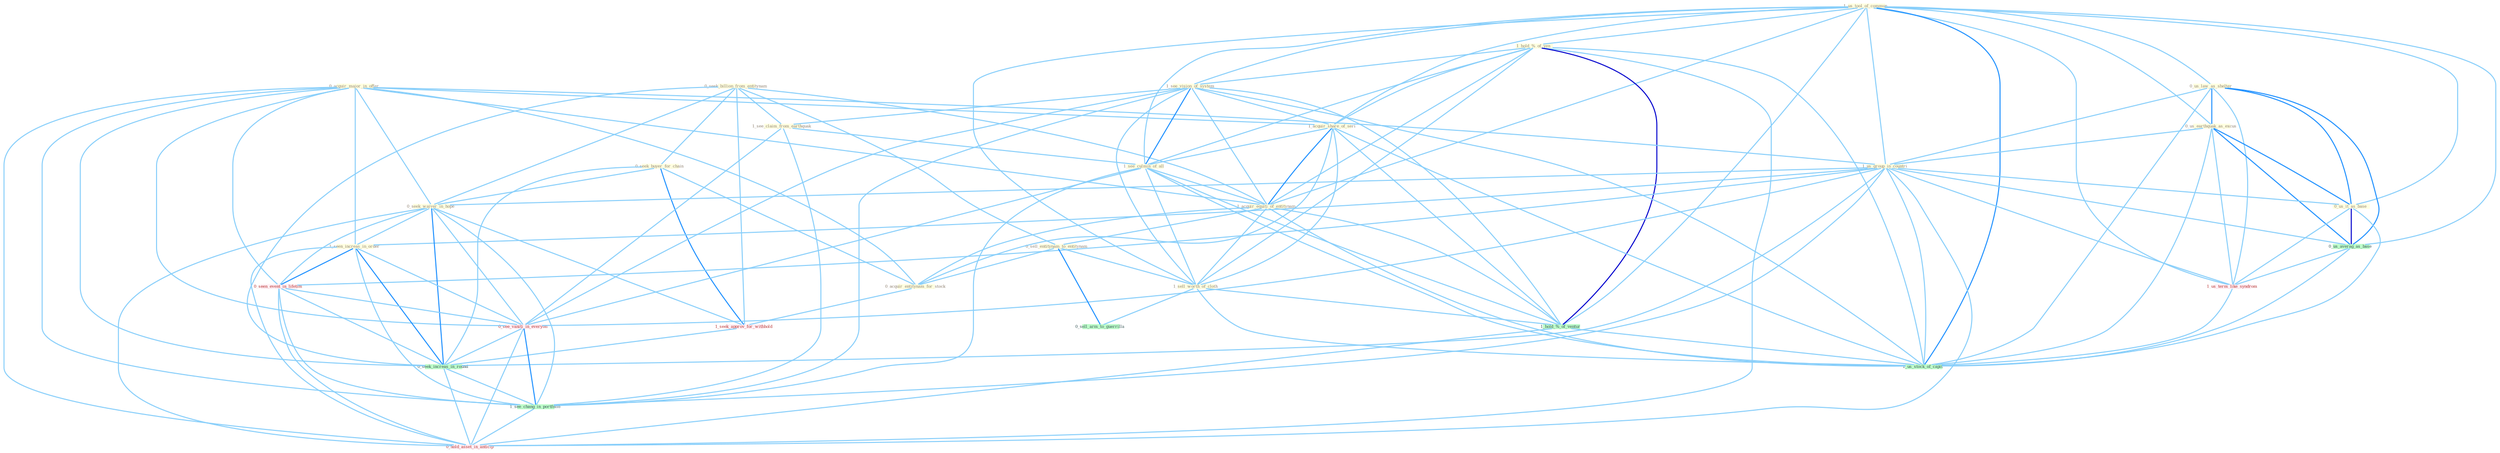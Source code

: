 Graph G{ 
    node
    [shape=polygon,style=filled,width=.5,height=.06,color="#BDFCC9",fixedsize=true,fontsize=4,
    fontcolor="#2f4f4f"];
    {node
    [color="#ffffe0", fontcolor="#8b7d6b"] "0_seek_billion_from_entitynam " "1_us_tool_of_commun " "0_us_law_as_shelter " "1_hold_%_of_yen " "0_us_earthquak_as_excus " "0_seek_buyer_for_chain " "0_acquir_major_in_offer " "1_us_group_in_countri " "1_see_vision_of_system " "1_acquir_share_of_seri " "1_see_claim_from_earthquak " "0_seek_waiver_in_hope " "1_seen_increas_in_order " "0_us_it_as_base " "1_see_culmin_of_all " "1_acquir_equiti_of_entitynam " "0_sell_entitynam_to_entitynam " "1_sell_worth_of_cloth " "0_acquir_entitynam_for_stock "}
{node [color="#fff0f5", fontcolor="#b22222"] "0_seen_event_in_lifetim " "1_us_term_like_syndrom " "1_seek_approv_for_withhold " "0_see_vaniti_in_everyon " "0_hold_asset_in_anticip "}
edge [color="#B0E2FF"];

	"0_seek_billion_from_entitynam " -- "0_seek_buyer_for_chain " [w="1", color="#87cefa" ];
	"0_seek_billion_from_entitynam " -- "1_see_claim_from_earthquak " [w="1", color="#87cefa" ];
	"0_seek_billion_from_entitynam " -- "0_seek_waiver_in_hope " [w="1", color="#87cefa" ];
	"0_seek_billion_from_entitynam " -- "1_acquir_equiti_of_entitynam " [w="1", color="#87cefa" ];
	"0_seek_billion_from_entitynam " -- "0_sell_entitynam_to_entitynam " [w="1", color="#87cefa" ];
	"0_seek_billion_from_entitynam " -- "1_seek_approv_for_withhold " [w="1", color="#87cefa" ];
	"0_seek_billion_from_entitynam " -- "0_seek_increas_in_round " [w="1", color="#87cefa" ];
	"1_us_tool_of_commun " -- "0_us_law_as_shelter " [w="1", color="#87cefa" ];
	"1_us_tool_of_commun " -- "1_hold_%_of_yen " [w="1", color="#87cefa" ];
	"1_us_tool_of_commun " -- "0_us_earthquak_as_excus " [w="1", color="#87cefa" ];
	"1_us_tool_of_commun " -- "1_us_group_in_countri " [w="1", color="#87cefa" ];
	"1_us_tool_of_commun " -- "1_see_vision_of_system " [w="1", color="#87cefa" ];
	"1_us_tool_of_commun " -- "1_acquir_share_of_seri " [w="1", color="#87cefa" ];
	"1_us_tool_of_commun " -- "0_us_it_as_base " [w="1", color="#87cefa" ];
	"1_us_tool_of_commun " -- "1_see_culmin_of_all " [w="1", color="#87cefa" ];
	"1_us_tool_of_commun " -- "1_acquir_equiti_of_entitynam " [w="1", color="#87cefa" ];
	"1_us_tool_of_commun " -- "1_sell_worth_of_cloth " [w="1", color="#87cefa" ];
	"1_us_tool_of_commun " -- "0_us_averag_as_base " [w="1", color="#87cefa" ];
	"1_us_tool_of_commun " -- "1_us_term_like_syndrom " [w="1", color="#87cefa" ];
	"1_us_tool_of_commun " -- "1_hold_%_of_ventur " [w="1", color="#87cefa" ];
	"1_us_tool_of_commun " -- "1_us_stock_of_capit " [w="2", color="#1e90ff" , len=0.8];
	"0_us_law_as_shelter " -- "0_us_earthquak_as_excus " [w="2", color="#1e90ff" , len=0.8];
	"0_us_law_as_shelter " -- "1_us_group_in_countri " [w="1", color="#87cefa" ];
	"0_us_law_as_shelter " -- "0_us_it_as_base " [w="2", color="#1e90ff" , len=0.8];
	"0_us_law_as_shelter " -- "0_us_averag_as_base " [w="2", color="#1e90ff" , len=0.8];
	"0_us_law_as_shelter " -- "1_us_term_like_syndrom " [w="1", color="#87cefa" ];
	"0_us_law_as_shelter " -- "1_us_stock_of_capit " [w="1", color="#87cefa" ];
	"1_hold_%_of_yen " -- "1_see_vision_of_system " [w="1", color="#87cefa" ];
	"1_hold_%_of_yen " -- "1_acquir_share_of_seri " [w="1", color="#87cefa" ];
	"1_hold_%_of_yen " -- "1_see_culmin_of_all " [w="1", color="#87cefa" ];
	"1_hold_%_of_yen " -- "1_acquir_equiti_of_entitynam " [w="1", color="#87cefa" ];
	"1_hold_%_of_yen " -- "1_sell_worth_of_cloth " [w="1", color="#87cefa" ];
	"1_hold_%_of_yen " -- "1_hold_%_of_ventur " [w="3", color="#0000cd" , len=0.6];
	"1_hold_%_of_yen " -- "1_us_stock_of_capit " [w="1", color="#87cefa" ];
	"1_hold_%_of_yen " -- "0_hold_asset_in_anticip " [w="1", color="#87cefa" ];
	"0_us_earthquak_as_excus " -- "1_us_group_in_countri " [w="1", color="#87cefa" ];
	"0_us_earthquak_as_excus " -- "0_us_it_as_base " [w="2", color="#1e90ff" , len=0.8];
	"0_us_earthquak_as_excus " -- "0_us_averag_as_base " [w="2", color="#1e90ff" , len=0.8];
	"0_us_earthquak_as_excus " -- "1_us_term_like_syndrom " [w="1", color="#87cefa" ];
	"0_us_earthquak_as_excus " -- "1_us_stock_of_capit " [w="1", color="#87cefa" ];
	"0_seek_buyer_for_chain " -- "0_seek_waiver_in_hope " [w="1", color="#87cefa" ];
	"0_seek_buyer_for_chain " -- "0_acquir_entitynam_for_stock " [w="1", color="#87cefa" ];
	"0_seek_buyer_for_chain " -- "1_seek_approv_for_withhold " [w="2", color="#1e90ff" , len=0.8];
	"0_seek_buyer_for_chain " -- "0_seek_increas_in_round " [w="1", color="#87cefa" ];
	"0_acquir_major_in_offer " -- "1_us_group_in_countri " [w="1", color="#87cefa" ];
	"0_acquir_major_in_offer " -- "1_acquir_share_of_seri " [w="1", color="#87cefa" ];
	"0_acquir_major_in_offer " -- "0_seek_waiver_in_hope " [w="1", color="#87cefa" ];
	"0_acquir_major_in_offer " -- "1_seen_increas_in_order " [w="1", color="#87cefa" ];
	"0_acquir_major_in_offer " -- "1_acquir_equiti_of_entitynam " [w="1", color="#87cefa" ];
	"0_acquir_major_in_offer " -- "0_acquir_entitynam_for_stock " [w="1", color="#87cefa" ];
	"0_acquir_major_in_offer " -- "0_seen_event_in_lifetim " [w="1", color="#87cefa" ];
	"0_acquir_major_in_offer " -- "0_see_vaniti_in_everyon " [w="1", color="#87cefa" ];
	"0_acquir_major_in_offer " -- "0_seek_increas_in_round " [w="1", color="#87cefa" ];
	"0_acquir_major_in_offer " -- "1_see_chang_in_portfolio " [w="1", color="#87cefa" ];
	"0_acquir_major_in_offer " -- "0_hold_asset_in_anticip " [w="1", color="#87cefa" ];
	"1_us_group_in_countri " -- "0_seek_waiver_in_hope " [w="1", color="#87cefa" ];
	"1_us_group_in_countri " -- "1_seen_increas_in_order " [w="1", color="#87cefa" ];
	"1_us_group_in_countri " -- "0_us_it_as_base " [w="1", color="#87cefa" ];
	"1_us_group_in_countri " -- "0_seen_event_in_lifetim " [w="1", color="#87cefa" ];
	"1_us_group_in_countri " -- "0_us_averag_as_base " [w="1", color="#87cefa" ];
	"1_us_group_in_countri " -- "1_us_term_like_syndrom " [w="1", color="#87cefa" ];
	"1_us_group_in_countri " -- "0_see_vaniti_in_everyon " [w="1", color="#87cefa" ];
	"1_us_group_in_countri " -- "0_seek_increas_in_round " [w="1", color="#87cefa" ];
	"1_us_group_in_countri " -- "1_us_stock_of_capit " [w="1", color="#87cefa" ];
	"1_us_group_in_countri " -- "1_see_chang_in_portfolio " [w="1", color="#87cefa" ];
	"1_us_group_in_countri " -- "0_hold_asset_in_anticip " [w="1", color="#87cefa" ];
	"1_see_vision_of_system " -- "1_acquir_share_of_seri " [w="1", color="#87cefa" ];
	"1_see_vision_of_system " -- "1_see_claim_from_earthquak " [w="1", color="#87cefa" ];
	"1_see_vision_of_system " -- "1_see_culmin_of_all " [w="2", color="#1e90ff" , len=0.8];
	"1_see_vision_of_system " -- "1_acquir_equiti_of_entitynam " [w="1", color="#87cefa" ];
	"1_see_vision_of_system " -- "1_sell_worth_of_cloth " [w="1", color="#87cefa" ];
	"1_see_vision_of_system " -- "1_hold_%_of_ventur " [w="1", color="#87cefa" ];
	"1_see_vision_of_system " -- "0_see_vaniti_in_everyon " [w="1", color="#87cefa" ];
	"1_see_vision_of_system " -- "1_us_stock_of_capit " [w="1", color="#87cefa" ];
	"1_see_vision_of_system " -- "1_see_chang_in_portfolio " [w="1", color="#87cefa" ];
	"1_acquir_share_of_seri " -- "1_see_culmin_of_all " [w="1", color="#87cefa" ];
	"1_acquir_share_of_seri " -- "1_acquir_equiti_of_entitynam " [w="2", color="#1e90ff" , len=0.8];
	"1_acquir_share_of_seri " -- "1_sell_worth_of_cloth " [w="1", color="#87cefa" ];
	"1_acquir_share_of_seri " -- "0_acquir_entitynam_for_stock " [w="1", color="#87cefa" ];
	"1_acquir_share_of_seri " -- "1_hold_%_of_ventur " [w="1", color="#87cefa" ];
	"1_acquir_share_of_seri " -- "1_us_stock_of_capit " [w="1", color="#87cefa" ];
	"1_see_claim_from_earthquak " -- "1_see_culmin_of_all " [w="1", color="#87cefa" ];
	"1_see_claim_from_earthquak " -- "0_see_vaniti_in_everyon " [w="1", color="#87cefa" ];
	"1_see_claim_from_earthquak " -- "1_see_chang_in_portfolio " [w="1", color="#87cefa" ];
	"0_seek_waiver_in_hope " -- "1_seen_increas_in_order " [w="1", color="#87cefa" ];
	"0_seek_waiver_in_hope " -- "0_seen_event_in_lifetim " [w="1", color="#87cefa" ];
	"0_seek_waiver_in_hope " -- "1_seek_approv_for_withhold " [w="1", color="#87cefa" ];
	"0_seek_waiver_in_hope " -- "0_see_vaniti_in_everyon " [w="1", color="#87cefa" ];
	"0_seek_waiver_in_hope " -- "0_seek_increas_in_round " [w="2", color="#1e90ff" , len=0.8];
	"0_seek_waiver_in_hope " -- "1_see_chang_in_portfolio " [w="1", color="#87cefa" ];
	"0_seek_waiver_in_hope " -- "0_hold_asset_in_anticip " [w="1", color="#87cefa" ];
	"1_seen_increas_in_order " -- "0_seen_event_in_lifetim " [w="2", color="#1e90ff" , len=0.8];
	"1_seen_increas_in_order " -- "0_see_vaniti_in_everyon " [w="1", color="#87cefa" ];
	"1_seen_increas_in_order " -- "0_seek_increas_in_round " [w="2", color="#1e90ff" , len=0.8];
	"1_seen_increas_in_order " -- "1_see_chang_in_portfolio " [w="1", color="#87cefa" ];
	"1_seen_increas_in_order " -- "0_hold_asset_in_anticip " [w="1", color="#87cefa" ];
	"0_us_it_as_base " -- "0_us_averag_as_base " [w="3", color="#0000cd" , len=0.6];
	"0_us_it_as_base " -- "1_us_term_like_syndrom " [w="1", color="#87cefa" ];
	"0_us_it_as_base " -- "1_us_stock_of_capit " [w="1", color="#87cefa" ];
	"1_see_culmin_of_all " -- "1_acquir_equiti_of_entitynam " [w="1", color="#87cefa" ];
	"1_see_culmin_of_all " -- "1_sell_worth_of_cloth " [w="1", color="#87cefa" ];
	"1_see_culmin_of_all " -- "1_hold_%_of_ventur " [w="1", color="#87cefa" ];
	"1_see_culmin_of_all " -- "0_see_vaniti_in_everyon " [w="1", color="#87cefa" ];
	"1_see_culmin_of_all " -- "1_us_stock_of_capit " [w="1", color="#87cefa" ];
	"1_see_culmin_of_all " -- "1_see_chang_in_portfolio " [w="1", color="#87cefa" ];
	"1_acquir_equiti_of_entitynam " -- "0_sell_entitynam_to_entitynam " [w="1", color="#87cefa" ];
	"1_acquir_equiti_of_entitynam " -- "1_sell_worth_of_cloth " [w="1", color="#87cefa" ];
	"1_acquir_equiti_of_entitynam " -- "0_acquir_entitynam_for_stock " [w="1", color="#87cefa" ];
	"1_acquir_equiti_of_entitynam " -- "1_hold_%_of_ventur " [w="1", color="#87cefa" ];
	"1_acquir_equiti_of_entitynam " -- "1_us_stock_of_capit " [w="1", color="#87cefa" ];
	"0_sell_entitynam_to_entitynam " -- "1_sell_worth_of_cloth " [w="1", color="#87cefa" ];
	"0_sell_entitynam_to_entitynam " -- "0_acquir_entitynam_for_stock " [w="1", color="#87cefa" ];
	"0_sell_entitynam_to_entitynam " -- "0_sell_arm_to_guerrilla " [w="2", color="#1e90ff" , len=0.8];
	"1_sell_worth_of_cloth " -- "1_hold_%_of_ventur " [w="1", color="#87cefa" ];
	"1_sell_worth_of_cloth " -- "0_sell_arm_to_guerrilla " [w="1", color="#87cefa" ];
	"1_sell_worth_of_cloth " -- "1_us_stock_of_capit " [w="1", color="#87cefa" ];
	"0_acquir_entitynam_for_stock " -- "1_seek_approv_for_withhold " [w="1", color="#87cefa" ];
	"0_seen_event_in_lifetim " -- "0_see_vaniti_in_everyon " [w="1", color="#87cefa" ];
	"0_seen_event_in_lifetim " -- "0_seek_increas_in_round " [w="1", color="#87cefa" ];
	"0_seen_event_in_lifetim " -- "1_see_chang_in_portfolio " [w="1", color="#87cefa" ];
	"0_seen_event_in_lifetim " -- "0_hold_asset_in_anticip " [w="1", color="#87cefa" ];
	"0_us_averag_as_base " -- "1_us_term_like_syndrom " [w="1", color="#87cefa" ];
	"0_us_averag_as_base " -- "1_us_stock_of_capit " [w="1", color="#87cefa" ];
	"1_us_term_like_syndrom " -- "1_us_stock_of_capit " [w="1", color="#87cefa" ];
	"1_seek_approv_for_withhold " -- "0_seek_increas_in_round " [w="1", color="#87cefa" ];
	"1_hold_%_of_ventur " -- "1_us_stock_of_capit " [w="1", color="#87cefa" ];
	"1_hold_%_of_ventur " -- "0_hold_asset_in_anticip " [w="1", color="#87cefa" ];
	"0_see_vaniti_in_everyon " -- "0_seek_increas_in_round " [w="1", color="#87cefa" ];
	"0_see_vaniti_in_everyon " -- "1_see_chang_in_portfolio " [w="2", color="#1e90ff" , len=0.8];
	"0_see_vaniti_in_everyon " -- "0_hold_asset_in_anticip " [w="1", color="#87cefa" ];
	"0_seek_increas_in_round " -- "1_see_chang_in_portfolio " [w="1", color="#87cefa" ];
	"0_seek_increas_in_round " -- "0_hold_asset_in_anticip " [w="1", color="#87cefa" ];
	"1_see_chang_in_portfolio " -- "0_hold_asset_in_anticip " [w="1", color="#87cefa" ];
}